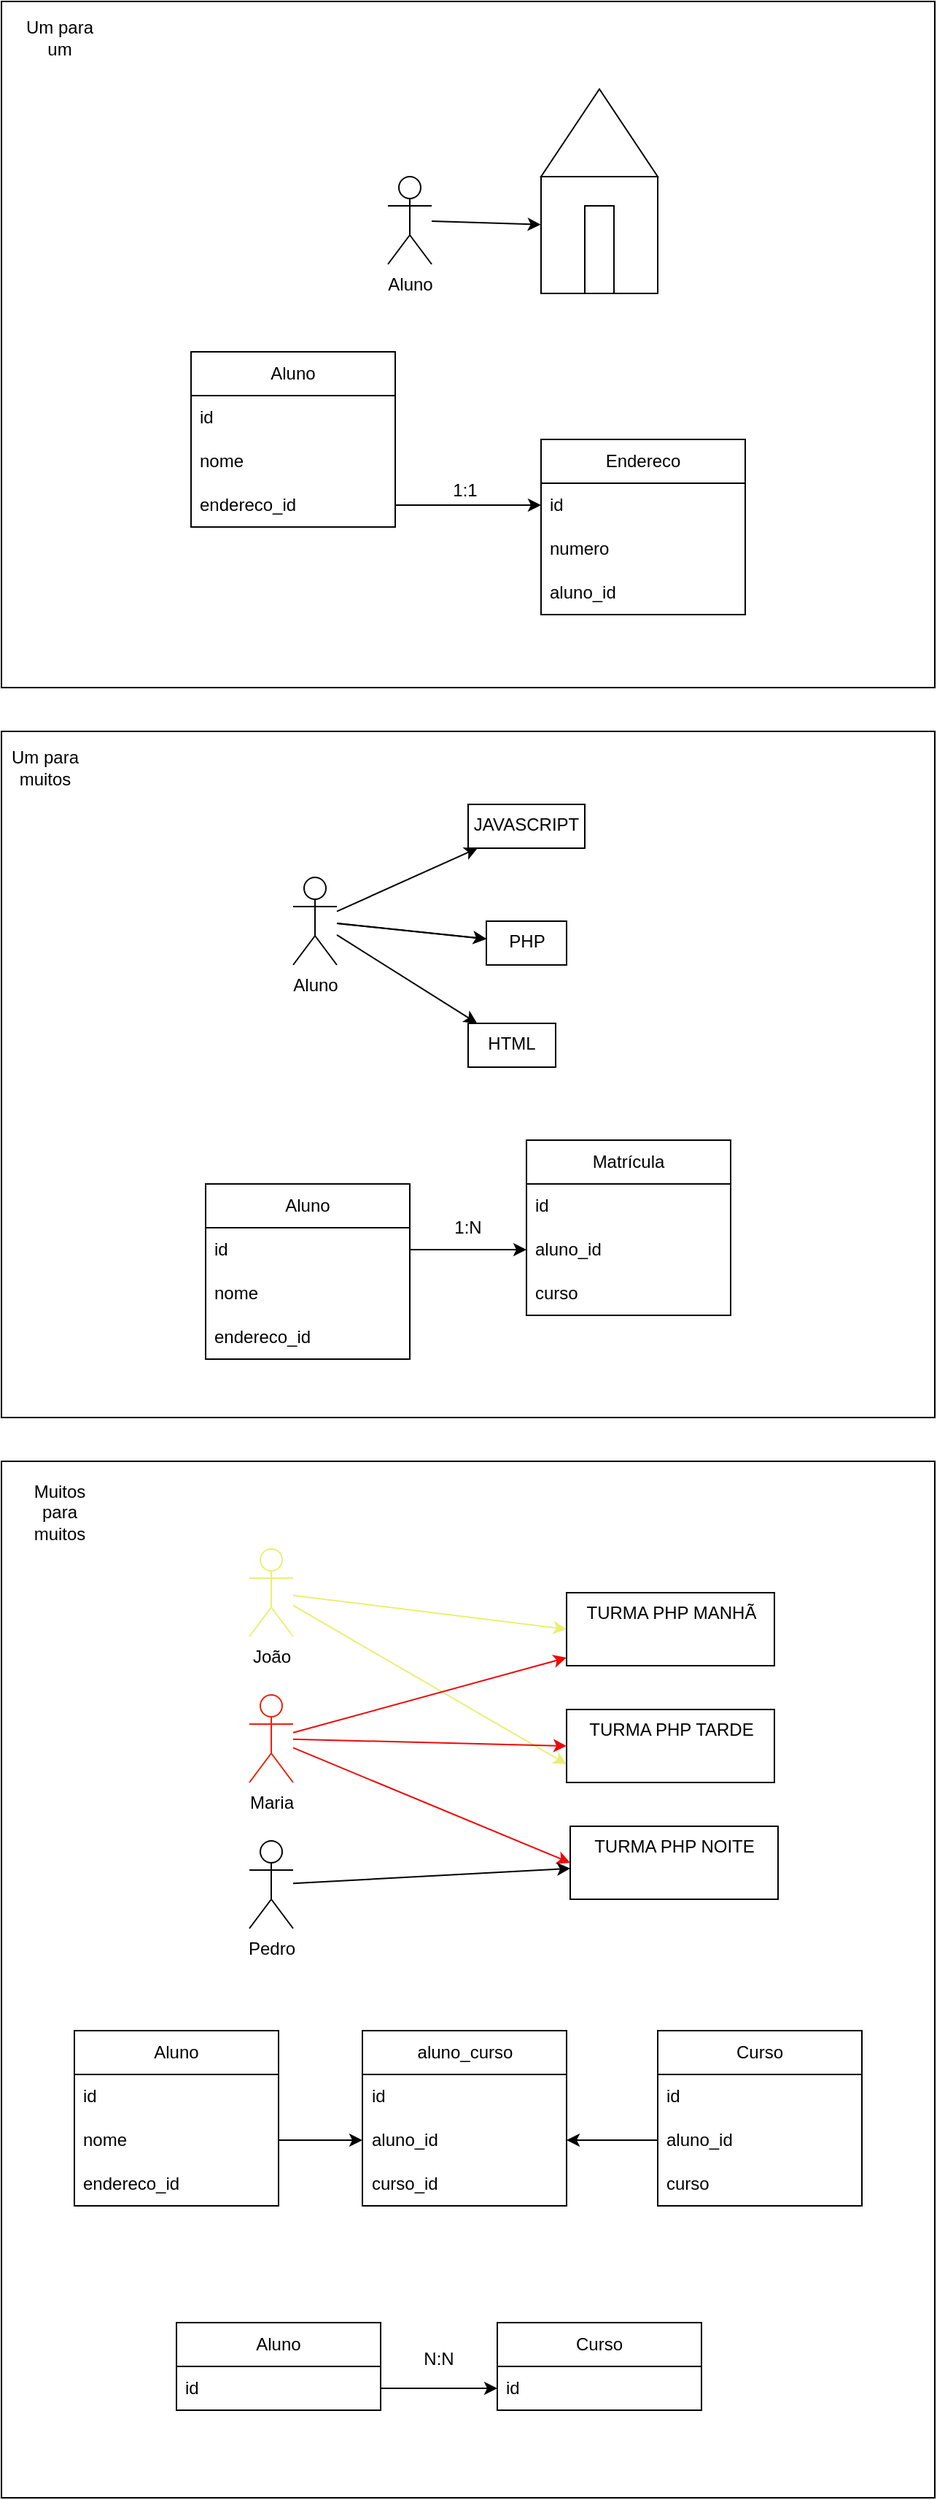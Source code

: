 <mxfile>
    <diagram id="dh2JoxoN11FTvSyj5jE7" name="Page-1">
        <mxGraphModel dx="1251" dy="1564" grid="1" gridSize="10" guides="1" tooltips="1" connect="1" arrows="1" fold="1" page="1" pageScale="1" pageWidth="850" pageHeight="1100" math="0" shadow="0">
            <root>
                <mxCell id="0"/>
                <mxCell id="1" parent="0"/>
                <mxCell id="80" value="" style="rounded=0;whiteSpace=wrap;html=1;" parent="1" vertex="1">
                    <mxGeometry x="70" y="970" width="640" height="710" as="geometry"/>
                </mxCell>
                <mxCell id="78" value="" style="rounded=0;whiteSpace=wrap;html=1;" parent="1" vertex="1">
                    <mxGeometry x="70" y="-30" width="640" height="470" as="geometry"/>
                </mxCell>
                <mxCell id="56" value="" style="rounded=0;whiteSpace=wrap;html=1;" parent="1" vertex="1">
                    <mxGeometry x="70" y="470" width="640" height="470" as="geometry"/>
                </mxCell>
                <mxCell id="4" value="Aluno" style="swimlane;fontStyle=0;childLayout=stackLayout;horizontal=1;startSize=30;horizontalStack=0;resizeParent=1;resizeParentMax=0;resizeLast=0;collapsible=1;marginBottom=0;whiteSpace=wrap;html=1;" parent="1" vertex="1">
                    <mxGeometry x="200" y="210" width="140" height="120" as="geometry"/>
                </mxCell>
                <mxCell id="5" value="id" style="text;strokeColor=none;fillColor=none;align=left;verticalAlign=middle;spacingLeft=4;spacingRight=4;overflow=hidden;points=[[0,0.5],[1,0.5]];portConstraint=eastwest;rotatable=0;whiteSpace=wrap;html=1;" parent="4" vertex="1">
                    <mxGeometry y="30" width="140" height="30" as="geometry"/>
                </mxCell>
                <mxCell id="6" value="nome" style="text;strokeColor=none;fillColor=none;align=left;verticalAlign=middle;spacingLeft=4;spacingRight=4;overflow=hidden;points=[[0,0.5],[1,0.5]];portConstraint=eastwest;rotatable=0;whiteSpace=wrap;html=1;" parent="4" vertex="1">
                    <mxGeometry y="60" width="140" height="30" as="geometry"/>
                </mxCell>
                <mxCell id="7" value="endereco_id" style="text;strokeColor=none;fillColor=none;align=left;verticalAlign=middle;spacingLeft=4;spacingRight=4;overflow=hidden;points=[[0,0.5],[1,0.5]];portConstraint=eastwest;rotatable=0;whiteSpace=wrap;html=1;" parent="4" vertex="1">
                    <mxGeometry y="90" width="140" height="30" as="geometry"/>
                </mxCell>
                <mxCell id="8" value="Endereco" style="swimlane;fontStyle=0;childLayout=stackLayout;horizontal=1;startSize=30;horizontalStack=0;resizeParent=1;resizeParentMax=0;resizeLast=0;collapsible=1;marginBottom=0;whiteSpace=wrap;html=1;" parent="1" vertex="1">
                    <mxGeometry x="440" y="270" width="140" height="120" as="geometry"/>
                </mxCell>
                <mxCell id="9" value="id" style="text;strokeColor=none;fillColor=none;align=left;verticalAlign=middle;spacingLeft=4;spacingRight=4;overflow=hidden;points=[[0,0.5],[1,0.5]];portConstraint=eastwest;rotatable=0;whiteSpace=wrap;html=1;" parent="8" vertex="1">
                    <mxGeometry y="30" width="140" height="30" as="geometry"/>
                </mxCell>
                <mxCell id="10" value="numero" style="text;strokeColor=none;fillColor=none;align=left;verticalAlign=middle;spacingLeft=4;spacingRight=4;overflow=hidden;points=[[0,0.5],[1,0.5]];portConstraint=eastwest;rotatable=0;whiteSpace=wrap;html=1;" parent="8" vertex="1">
                    <mxGeometry y="60" width="140" height="30" as="geometry"/>
                </mxCell>
                <mxCell id="11" value="aluno_id" style="text;strokeColor=none;fillColor=none;align=left;verticalAlign=middle;spacingLeft=4;spacingRight=4;overflow=hidden;points=[[0,0.5],[1,0.5]];portConstraint=eastwest;rotatable=0;whiteSpace=wrap;html=1;" parent="8" vertex="1">
                    <mxGeometry y="90" width="140" height="30" as="geometry"/>
                </mxCell>
                <mxCell id="12" style="edgeStyle=none;html=1;entryX=0;entryY=0.5;entryDx=0;entryDy=0;exitX=1;exitY=0.5;exitDx=0;exitDy=0;" parent="1" source="7" target="9" edge="1">
                    <mxGeometry relative="1" as="geometry"/>
                </mxCell>
                <mxCell id="22" value="1:1" style="text;html=1;strokeColor=none;fillColor=none;align=center;verticalAlign=middle;whiteSpace=wrap;rounded=0;" parent="1" vertex="1">
                    <mxGeometry x="357.5" y="290" width="60" height="30" as="geometry"/>
                </mxCell>
                <mxCell id="36" value="Aluno" style="swimlane;fontStyle=0;childLayout=stackLayout;horizontal=1;startSize=30;horizontalStack=0;resizeParent=1;resizeParentMax=0;resizeLast=0;collapsible=1;marginBottom=0;whiteSpace=wrap;html=1;" parent="1" vertex="1">
                    <mxGeometry x="210" y="780" width="140" height="120" as="geometry"/>
                </mxCell>
                <mxCell id="37" value="id" style="text;strokeColor=none;fillColor=none;align=left;verticalAlign=middle;spacingLeft=4;spacingRight=4;overflow=hidden;points=[[0,0.5],[1,0.5]];portConstraint=eastwest;rotatable=0;whiteSpace=wrap;html=1;" parent="36" vertex="1">
                    <mxGeometry y="30" width="140" height="30" as="geometry"/>
                </mxCell>
                <mxCell id="38" value="nome" style="text;strokeColor=none;fillColor=none;align=left;verticalAlign=middle;spacingLeft=4;spacingRight=4;overflow=hidden;points=[[0,0.5],[1,0.5]];portConstraint=eastwest;rotatable=0;whiteSpace=wrap;html=1;" parent="36" vertex="1">
                    <mxGeometry y="60" width="140" height="30" as="geometry"/>
                </mxCell>
                <mxCell id="39" value="endereco_id" style="text;strokeColor=none;fillColor=none;align=left;verticalAlign=middle;spacingLeft=4;spacingRight=4;overflow=hidden;points=[[0,0.5],[1,0.5]];portConstraint=eastwest;rotatable=0;whiteSpace=wrap;html=1;" parent="36" vertex="1">
                    <mxGeometry y="90" width="140" height="30" as="geometry"/>
                </mxCell>
                <mxCell id="40" value="Matrícula" style="swimlane;fontStyle=0;childLayout=stackLayout;horizontal=1;startSize=30;horizontalStack=0;resizeParent=1;resizeParentMax=0;resizeLast=0;collapsible=1;marginBottom=0;whiteSpace=wrap;html=1;" parent="1" vertex="1">
                    <mxGeometry x="430" y="750" width="140" height="120" as="geometry"/>
                </mxCell>
                <mxCell id="41" value="id" style="text;strokeColor=none;fillColor=none;align=left;verticalAlign=middle;spacingLeft=4;spacingRight=4;overflow=hidden;points=[[0,0.5],[1,0.5]];portConstraint=eastwest;rotatable=0;whiteSpace=wrap;html=1;" parent="40" vertex="1">
                    <mxGeometry y="30" width="140" height="30" as="geometry"/>
                </mxCell>
                <mxCell id="42" value="aluno_id" style="text;strokeColor=none;fillColor=none;align=left;verticalAlign=middle;spacingLeft=4;spacingRight=4;overflow=hidden;points=[[0,0.5],[1,0.5]];portConstraint=eastwest;rotatable=0;whiteSpace=wrap;html=1;" parent="40" vertex="1">
                    <mxGeometry y="60" width="140" height="30" as="geometry"/>
                </mxCell>
                <mxCell id="43" value="curso" style="text;strokeColor=none;fillColor=none;align=left;verticalAlign=middle;spacingLeft=4;spacingRight=4;overflow=hidden;points=[[0,0.5],[1,0.5]];portConstraint=eastwest;rotatable=0;whiteSpace=wrap;html=1;" parent="40" vertex="1">
                    <mxGeometry y="90" width="140" height="30" as="geometry"/>
                </mxCell>
                <mxCell id="44" style="edgeStyle=none;html=1;entryX=0;entryY=0.5;entryDx=0;entryDy=0;" parent="1" source="37" target="42" edge="1">
                    <mxGeometry relative="1" as="geometry"/>
                </mxCell>
                <mxCell id="45" value="1:N" style="text;html=1;strokeColor=none;fillColor=none;align=center;verticalAlign=middle;whiteSpace=wrap;rounded=0;" parent="1" vertex="1">
                    <mxGeometry x="360" y="795" width="60" height="30" as="geometry"/>
                </mxCell>
                <mxCell id="46" value="Aluno" style="swimlane;fontStyle=0;childLayout=stackLayout;horizontal=1;startSize=30;horizontalStack=0;resizeParent=1;resizeParentMax=0;resizeLast=0;collapsible=1;marginBottom=0;whiteSpace=wrap;html=1;" parent="1" vertex="1">
                    <mxGeometry x="120" y="1360" width="140" height="120" as="geometry"/>
                </mxCell>
                <mxCell id="47" value="id" style="text;strokeColor=none;fillColor=none;align=left;verticalAlign=middle;spacingLeft=4;spacingRight=4;overflow=hidden;points=[[0,0.5],[1,0.5]];portConstraint=eastwest;rotatable=0;whiteSpace=wrap;html=1;" parent="46" vertex="1">
                    <mxGeometry y="30" width="140" height="30" as="geometry"/>
                </mxCell>
                <mxCell id="48" value="nome" style="text;strokeColor=none;fillColor=none;align=left;verticalAlign=middle;spacingLeft=4;spacingRight=4;overflow=hidden;points=[[0,0.5],[1,0.5]];portConstraint=eastwest;rotatable=0;whiteSpace=wrap;html=1;" parent="46" vertex="1">
                    <mxGeometry y="60" width="140" height="30" as="geometry"/>
                </mxCell>
                <mxCell id="49" value="endereco_id" style="text;strokeColor=none;fillColor=none;align=left;verticalAlign=middle;spacingLeft=4;spacingRight=4;overflow=hidden;points=[[0,0.5],[1,0.5]];portConstraint=eastwest;rotatable=0;whiteSpace=wrap;html=1;" parent="46" vertex="1">
                    <mxGeometry y="90" width="140" height="30" as="geometry"/>
                </mxCell>
                <mxCell id="50" value="Curso" style="swimlane;fontStyle=0;childLayout=stackLayout;horizontal=1;startSize=30;horizontalStack=0;resizeParent=1;resizeParentMax=0;resizeLast=0;collapsible=1;marginBottom=0;whiteSpace=wrap;html=1;" parent="1" vertex="1">
                    <mxGeometry x="520" y="1360" width="140" height="120" as="geometry"/>
                </mxCell>
                <mxCell id="51" value="id" style="text;strokeColor=none;fillColor=none;align=left;verticalAlign=middle;spacingLeft=4;spacingRight=4;overflow=hidden;points=[[0,0.5],[1,0.5]];portConstraint=eastwest;rotatable=0;whiteSpace=wrap;html=1;" parent="50" vertex="1">
                    <mxGeometry y="30" width="140" height="30" as="geometry"/>
                </mxCell>
                <mxCell id="52" value="aluno_id" style="text;strokeColor=none;fillColor=none;align=left;verticalAlign=middle;spacingLeft=4;spacingRight=4;overflow=hidden;points=[[0,0.5],[1,0.5]];portConstraint=eastwest;rotatable=0;whiteSpace=wrap;html=1;" parent="50" vertex="1">
                    <mxGeometry y="60" width="140" height="30" as="geometry"/>
                </mxCell>
                <mxCell id="53" value="curso" style="text;strokeColor=none;fillColor=none;align=left;verticalAlign=middle;spacingLeft=4;spacingRight=4;overflow=hidden;points=[[0,0.5],[1,0.5]];portConstraint=eastwest;rotatable=0;whiteSpace=wrap;html=1;" parent="50" vertex="1">
                    <mxGeometry y="90" width="140" height="30" as="geometry"/>
                </mxCell>
                <mxCell id="57" value="Um para muitos" style="text;html=1;strokeColor=none;fillColor=none;align=center;verticalAlign=middle;whiteSpace=wrap;rounded=0;" parent="1" vertex="1">
                    <mxGeometry x="70" y="480" width="60" height="30" as="geometry"/>
                </mxCell>
                <mxCell id="71" value="" style="edgeStyle=none;html=1;" parent="1" source="63" target="70" edge="1">
                    <mxGeometry relative="1" as="geometry"/>
                </mxCell>
                <mxCell id="73" value="" style="edgeStyle=none;html=1;" parent="1" source="63" target="72" edge="1">
                    <mxGeometry relative="1" as="geometry"/>
                </mxCell>
                <mxCell id="75" value="" style="edgeStyle=none;html=1;" parent="1" source="63" target="70" edge="1">
                    <mxGeometry relative="1" as="geometry"/>
                </mxCell>
                <mxCell id="77" value="" style="edgeStyle=none;html=1;" parent="1" source="63" target="76" edge="1">
                    <mxGeometry relative="1" as="geometry"/>
                </mxCell>
                <mxCell id="63" value="Aluno" style="shape=umlActor;verticalLabelPosition=bottom;verticalAlign=top;html=1;outlineConnect=0;" parent="1" vertex="1">
                    <mxGeometry x="270" y="570" width="30" height="60" as="geometry"/>
                </mxCell>
                <mxCell id="69" style="edgeStyle=none;html=1;entryX=-0.002;entryY=0.411;entryDx=0;entryDy=0;entryPerimeter=0;" parent="1" source="64" target="65" edge="1">
                    <mxGeometry relative="1" as="geometry"/>
                </mxCell>
                <mxCell id="64" value="Aluno" style="shape=umlActor;verticalLabelPosition=bottom;verticalAlign=top;html=1;outlineConnect=0;" parent="1" vertex="1">
                    <mxGeometry x="335" y="90" width="30" height="60" as="geometry"/>
                </mxCell>
                <mxCell id="65" value="" style="whiteSpace=wrap;html=1;aspect=fixed;" parent="1" vertex="1">
                    <mxGeometry x="440" y="90" width="80" height="80" as="geometry"/>
                </mxCell>
                <mxCell id="66" value="" style="triangle;whiteSpace=wrap;html=1;rotation=-90;" parent="1" vertex="1">
                    <mxGeometry x="450" y="20" width="60" height="80" as="geometry"/>
                </mxCell>
                <mxCell id="68" value="" style="rounded=0;whiteSpace=wrap;html=1;" parent="1" vertex="1">
                    <mxGeometry x="470" y="110" width="20" height="60" as="geometry"/>
                </mxCell>
                <mxCell id="70" value="PHP" style="whiteSpace=wrap;html=1;verticalAlign=top;" parent="1" vertex="1">
                    <mxGeometry x="402.5" y="600" width="55" height="30" as="geometry"/>
                </mxCell>
                <mxCell id="72" value="JAVASCRIPT" style="whiteSpace=wrap;html=1;verticalAlign=top;" parent="1" vertex="1">
                    <mxGeometry x="390" y="520" width="80" height="30" as="geometry"/>
                </mxCell>
                <mxCell id="76" value="HTML" style="whiteSpace=wrap;html=1;verticalAlign=top;" parent="1" vertex="1">
                    <mxGeometry x="390" y="670" width="60" height="30" as="geometry"/>
                </mxCell>
                <mxCell id="79" value="Um para um" style="text;html=1;strokeColor=none;fillColor=none;align=center;verticalAlign=middle;whiteSpace=wrap;rounded=0;" parent="1" vertex="1">
                    <mxGeometry x="80" y="-20" width="60" height="30" as="geometry"/>
                </mxCell>
                <mxCell id="104" style="edgeStyle=none;html=1;entryX=0;entryY=0.5;entryDx=0;entryDy=0;strokeColor=#E8F073;" parent="1" source="81" target="101" edge="1">
                    <mxGeometry relative="1" as="geometry"/>
                </mxCell>
                <mxCell id="105" style="edgeStyle=none;html=1;entryX=0;entryY=0.75;entryDx=0;entryDy=0;strokeColor=#E8F073;" parent="1" source="81" target="102" edge="1">
                    <mxGeometry relative="1" as="geometry"/>
                </mxCell>
                <mxCell id="81" value="João" style="shape=umlActor;verticalLabelPosition=bottom;verticalAlign=top;html=1;outlineConnect=0;strokeColor=#E8F073;" parent="1" vertex="1">
                    <mxGeometry x="240" y="1030" width="30" height="60" as="geometry"/>
                </mxCell>
                <mxCell id="106" style="edgeStyle=none;html=1;fillColor=#1D0101;strokeColor=#F00707;" parent="1" source="82" target="101" edge="1">
                    <mxGeometry relative="1" as="geometry"/>
                </mxCell>
                <mxCell id="107" style="edgeStyle=none;html=1;entryX=0;entryY=0.5;entryDx=0;entryDy=0;fillColor=#1D0101;strokeColor=#F00707;" parent="1" source="82" target="102" edge="1">
                    <mxGeometry relative="1" as="geometry"/>
                </mxCell>
                <mxCell id="108" style="edgeStyle=none;html=1;entryX=0;entryY=0.5;entryDx=0;entryDy=0;fillColor=#1D0101;strokeColor=#F00707;" parent="1" source="82" target="103" edge="1">
                    <mxGeometry relative="1" as="geometry"/>
                </mxCell>
                <mxCell id="82" value="Maria" style="shape=umlActor;verticalLabelPosition=bottom;verticalAlign=top;html=1;outlineConnect=0;strokeColor=#F01E07;" parent="1" vertex="1">
                    <mxGeometry x="240" y="1130" width="30" height="60" as="geometry"/>
                </mxCell>
                <mxCell id="83" value="aluno_curso" style="swimlane;fontStyle=0;childLayout=stackLayout;horizontal=1;startSize=30;horizontalStack=0;resizeParent=1;resizeParentMax=0;resizeLast=0;collapsible=1;marginBottom=0;whiteSpace=wrap;html=1;" parent="1" vertex="1">
                    <mxGeometry x="317.5" y="1360" width="140" height="120" as="geometry"/>
                </mxCell>
                <mxCell id="84" value="id" style="text;strokeColor=none;fillColor=none;align=left;verticalAlign=middle;spacingLeft=4;spacingRight=4;overflow=hidden;points=[[0,0.5],[1,0.5]];portConstraint=eastwest;rotatable=0;whiteSpace=wrap;html=1;" parent="83" vertex="1">
                    <mxGeometry y="30" width="140" height="30" as="geometry"/>
                </mxCell>
                <mxCell id="85" value="aluno_id" style="text;strokeColor=none;fillColor=none;align=left;verticalAlign=middle;spacingLeft=4;spacingRight=4;overflow=hidden;points=[[0,0.5],[1,0.5]];portConstraint=eastwest;rotatable=0;whiteSpace=wrap;html=1;" parent="83" vertex="1">
                    <mxGeometry y="60" width="140" height="30" as="geometry"/>
                </mxCell>
                <mxCell id="86" value="curso_id" style="text;strokeColor=none;fillColor=none;align=left;verticalAlign=middle;spacingLeft=4;spacingRight=4;overflow=hidden;points=[[0,0.5],[1,0.5]];portConstraint=eastwest;rotatable=0;whiteSpace=wrap;html=1;" parent="83" vertex="1">
                    <mxGeometry y="90" width="140" height="30" as="geometry"/>
                </mxCell>
                <mxCell id="87" style="edgeStyle=none;html=1;entryX=0;entryY=0.5;entryDx=0;entryDy=0;" parent="1" source="48" target="85" edge="1">
                    <mxGeometry relative="1" as="geometry"/>
                </mxCell>
                <mxCell id="88" style="edgeStyle=none;html=1;entryX=1;entryY=0.5;entryDx=0;entryDy=0;" parent="1" source="52" target="85" edge="1">
                    <mxGeometry relative="1" as="geometry"/>
                </mxCell>
                <mxCell id="89" value="Aluno" style="swimlane;fontStyle=0;childLayout=stackLayout;horizontal=1;startSize=30;horizontalStack=0;resizeParent=1;resizeParentMax=0;resizeLast=0;collapsible=1;marginBottom=0;whiteSpace=wrap;html=1;" parent="1" vertex="1">
                    <mxGeometry x="190" y="1560" width="140" height="60" as="geometry"/>
                </mxCell>
                <mxCell id="90" value="id" style="text;strokeColor=none;fillColor=none;align=left;verticalAlign=middle;spacingLeft=4;spacingRight=4;overflow=hidden;points=[[0,0.5],[1,0.5]];portConstraint=eastwest;rotatable=0;whiteSpace=wrap;html=1;" parent="89" vertex="1">
                    <mxGeometry y="30" width="140" height="30" as="geometry"/>
                </mxCell>
                <mxCell id="93" value="Curso" style="swimlane;fontStyle=0;childLayout=stackLayout;horizontal=1;startSize=30;horizontalStack=0;resizeParent=1;resizeParentMax=0;resizeLast=0;collapsible=1;marginBottom=0;whiteSpace=wrap;html=1;" parent="1" vertex="1">
                    <mxGeometry x="410" y="1560" width="140" height="60" as="geometry"/>
                </mxCell>
                <mxCell id="94" value="id" style="text;strokeColor=none;fillColor=none;align=left;verticalAlign=middle;spacingLeft=4;spacingRight=4;overflow=hidden;points=[[0,0.5],[1,0.5]];portConstraint=eastwest;rotatable=0;whiteSpace=wrap;html=1;" parent="93" vertex="1">
                    <mxGeometry y="30" width="140" height="30" as="geometry"/>
                </mxCell>
                <mxCell id="98" value="N:N" style="text;html=1;strokeColor=none;fillColor=none;align=center;verticalAlign=middle;whiteSpace=wrap;rounded=0;" parent="1" vertex="1">
                    <mxGeometry x="340" y="1570" width="60" height="30" as="geometry"/>
                </mxCell>
                <mxCell id="99" style="edgeStyle=none;html=1;" parent="1" source="90" target="94" edge="1">
                    <mxGeometry relative="1" as="geometry"/>
                </mxCell>
                <mxCell id="109" style="edgeStyle=none;html=1;" parent="1" source="100" target="103" edge="1">
                    <mxGeometry relative="1" as="geometry"/>
                </mxCell>
                <mxCell id="100" value="Pedro" style="shape=umlActor;verticalLabelPosition=bottom;verticalAlign=top;html=1;outlineConnect=0;" parent="1" vertex="1">
                    <mxGeometry x="240" y="1230" width="30" height="60" as="geometry"/>
                </mxCell>
                <mxCell id="101" value="TURMA PHP MANHÃ" style="whiteSpace=wrap;html=1;verticalAlign=top;" parent="1" vertex="1">
                    <mxGeometry x="457.5" y="1060" width="142.5" height="50" as="geometry"/>
                </mxCell>
                <mxCell id="102" value="TURMA PHP TARDE" style="whiteSpace=wrap;html=1;verticalAlign=top;" parent="1" vertex="1">
                    <mxGeometry x="457.5" y="1140" width="142.5" height="50" as="geometry"/>
                </mxCell>
                <mxCell id="103" value="TURMA PHP NOITE" style="whiteSpace=wrap;html=1;verticalAlign=top;" parent="1" vertex="1">
                    <mxGeometry x="460" y="1220" width="142.5" height="50" as="geometry"/>
                </mxCell>
                <mxCell id="110" value="Muitos para muitos" style="text;html=1;strokeColor=none;fillColor=none;align=center;verticalAlign=middle;whiteSpace=wrap;rounded=0;" parent="1" vertex="1">
                    <mxGeometry x="80" y="990" width="60" height="30" as="geometry"/>
                </mxCell>
            </root>
        </mxGraphModel>
    </diagram>
</mxfile>
